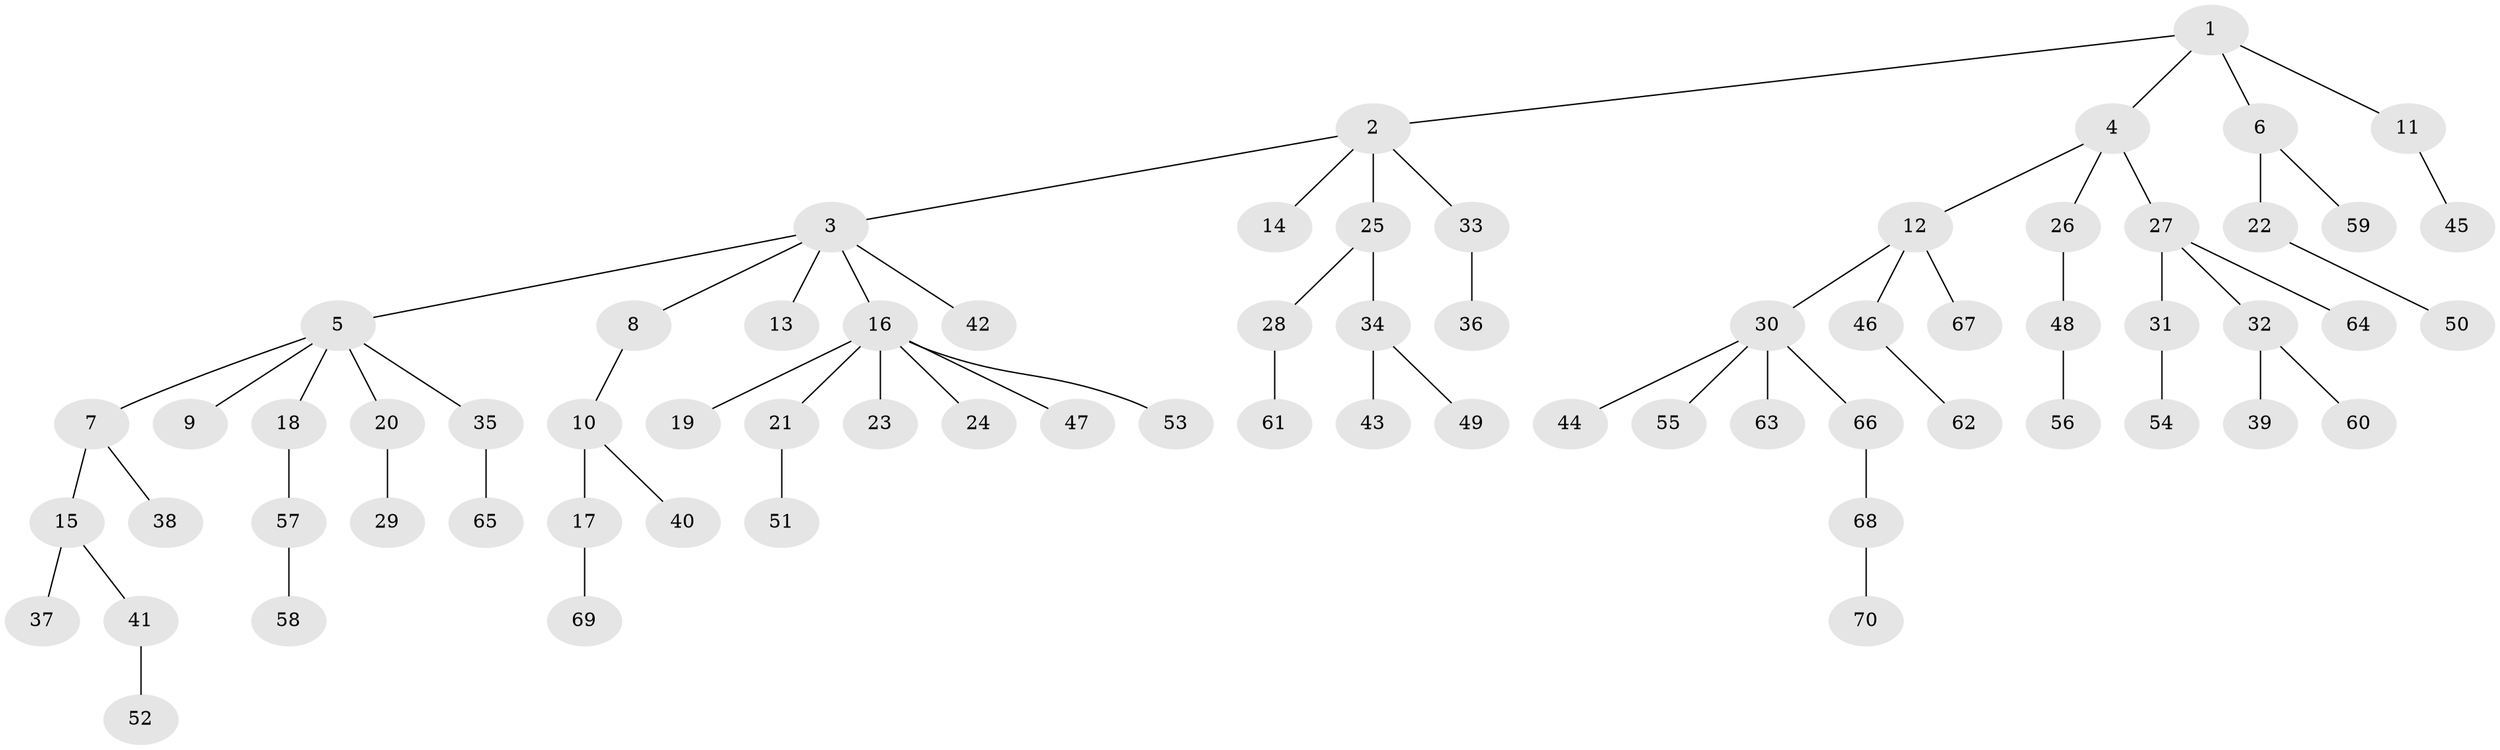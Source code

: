// coarse degree distribution, {4: 0.09090909090909091, 5: 0.045454545454545456, 2: 0.25, 1: 0.5227272727272727, 3: 0.06818181818181818, 6: 0.022727272727272728}
// Generated by graph-tools (version 1.1) at 2025/52/03/04/25 22:52:02]
// undirected, 70 vertices, 69 edges
graph export_dot {
  node [color=gray90,style=filled];
  1;
  2;
  3;
  4;
  5;
  6;
  7;
  8;
  9;
  10;
  11;
  12;
  13;
  14;
  15;
  16;
  17;
  18;
  19;
  20;
  21;
  22;
  23;
  24;
  25;
  26;
  27;
  28;
  29;
  30;
  31;
  32;
  33;
  34;
  35;
  36;
  37;
  38;
  39;
  40;
  41;
  42;
  43;
  44;
  45;
  46;
  47;
  48;
  49;
  50;
  51;
  52;
  53;
  54;
  55;
  56;
  57;
  58;
  59;
  60;
  61;
  62;
  63;
  64;
  65;
  66;
  67;
  68;
  69;
  70;
  1 -- 2;
  1 -- 4;
  1 -- 6;
  1 -- 11;
  2 -- 3;
  2 -- 14;
  2 -- 25;
  2 -- 33;
  3 -- 5;
  3 -- 8;
  3 -- 13;
  3 -- 16;
  3 -- 42;
  4 -- 12;
  4 -- 26;
  4 -- 27;
  5 -- 7;
  5 -- 9;
  5 -- 18;
  5 -- 20;
  5 -- 35;
  6 -- 22;
  6 -- 59;
  7 -- 15;
  7 -- 38;
  8 -- 10;
  10 -- 17;
  10 -- 40;
  11 -- 45;
  12 -- 30;
  12 -- 46;
  12 -- 67;
  15 -- 37;
  15 -- 41;
  16 -- 19;
  16 -- 21;
  16 -- 23;
  16 -- 24;
  16 -- 47;
  16 -- 53;
  17 -- 69;
  18 -- 57;
  20 -- 29;
  21 -- 51;
  22 -- 50;
  25 -- 28;
  25 -- 34;
  26 -- 48;
  27 -- 31;
  27 -- 32;
  27 -- 64;
  28 -- 61;
  30 -- 44;
  30 -- 55;
  30 -- 63;
  30 -- 66;
  31 -- 54;
  32 -- 39;
  32 -- 60;
  33 -- 36;
  34 -- 43;
  34 -- 49;
  35 -- 65;
  41 -- 52;
  46 -- 62;
  48 -- 56;
  57 -- 58;
  66 -- 68;
  68 -- 70;
}
